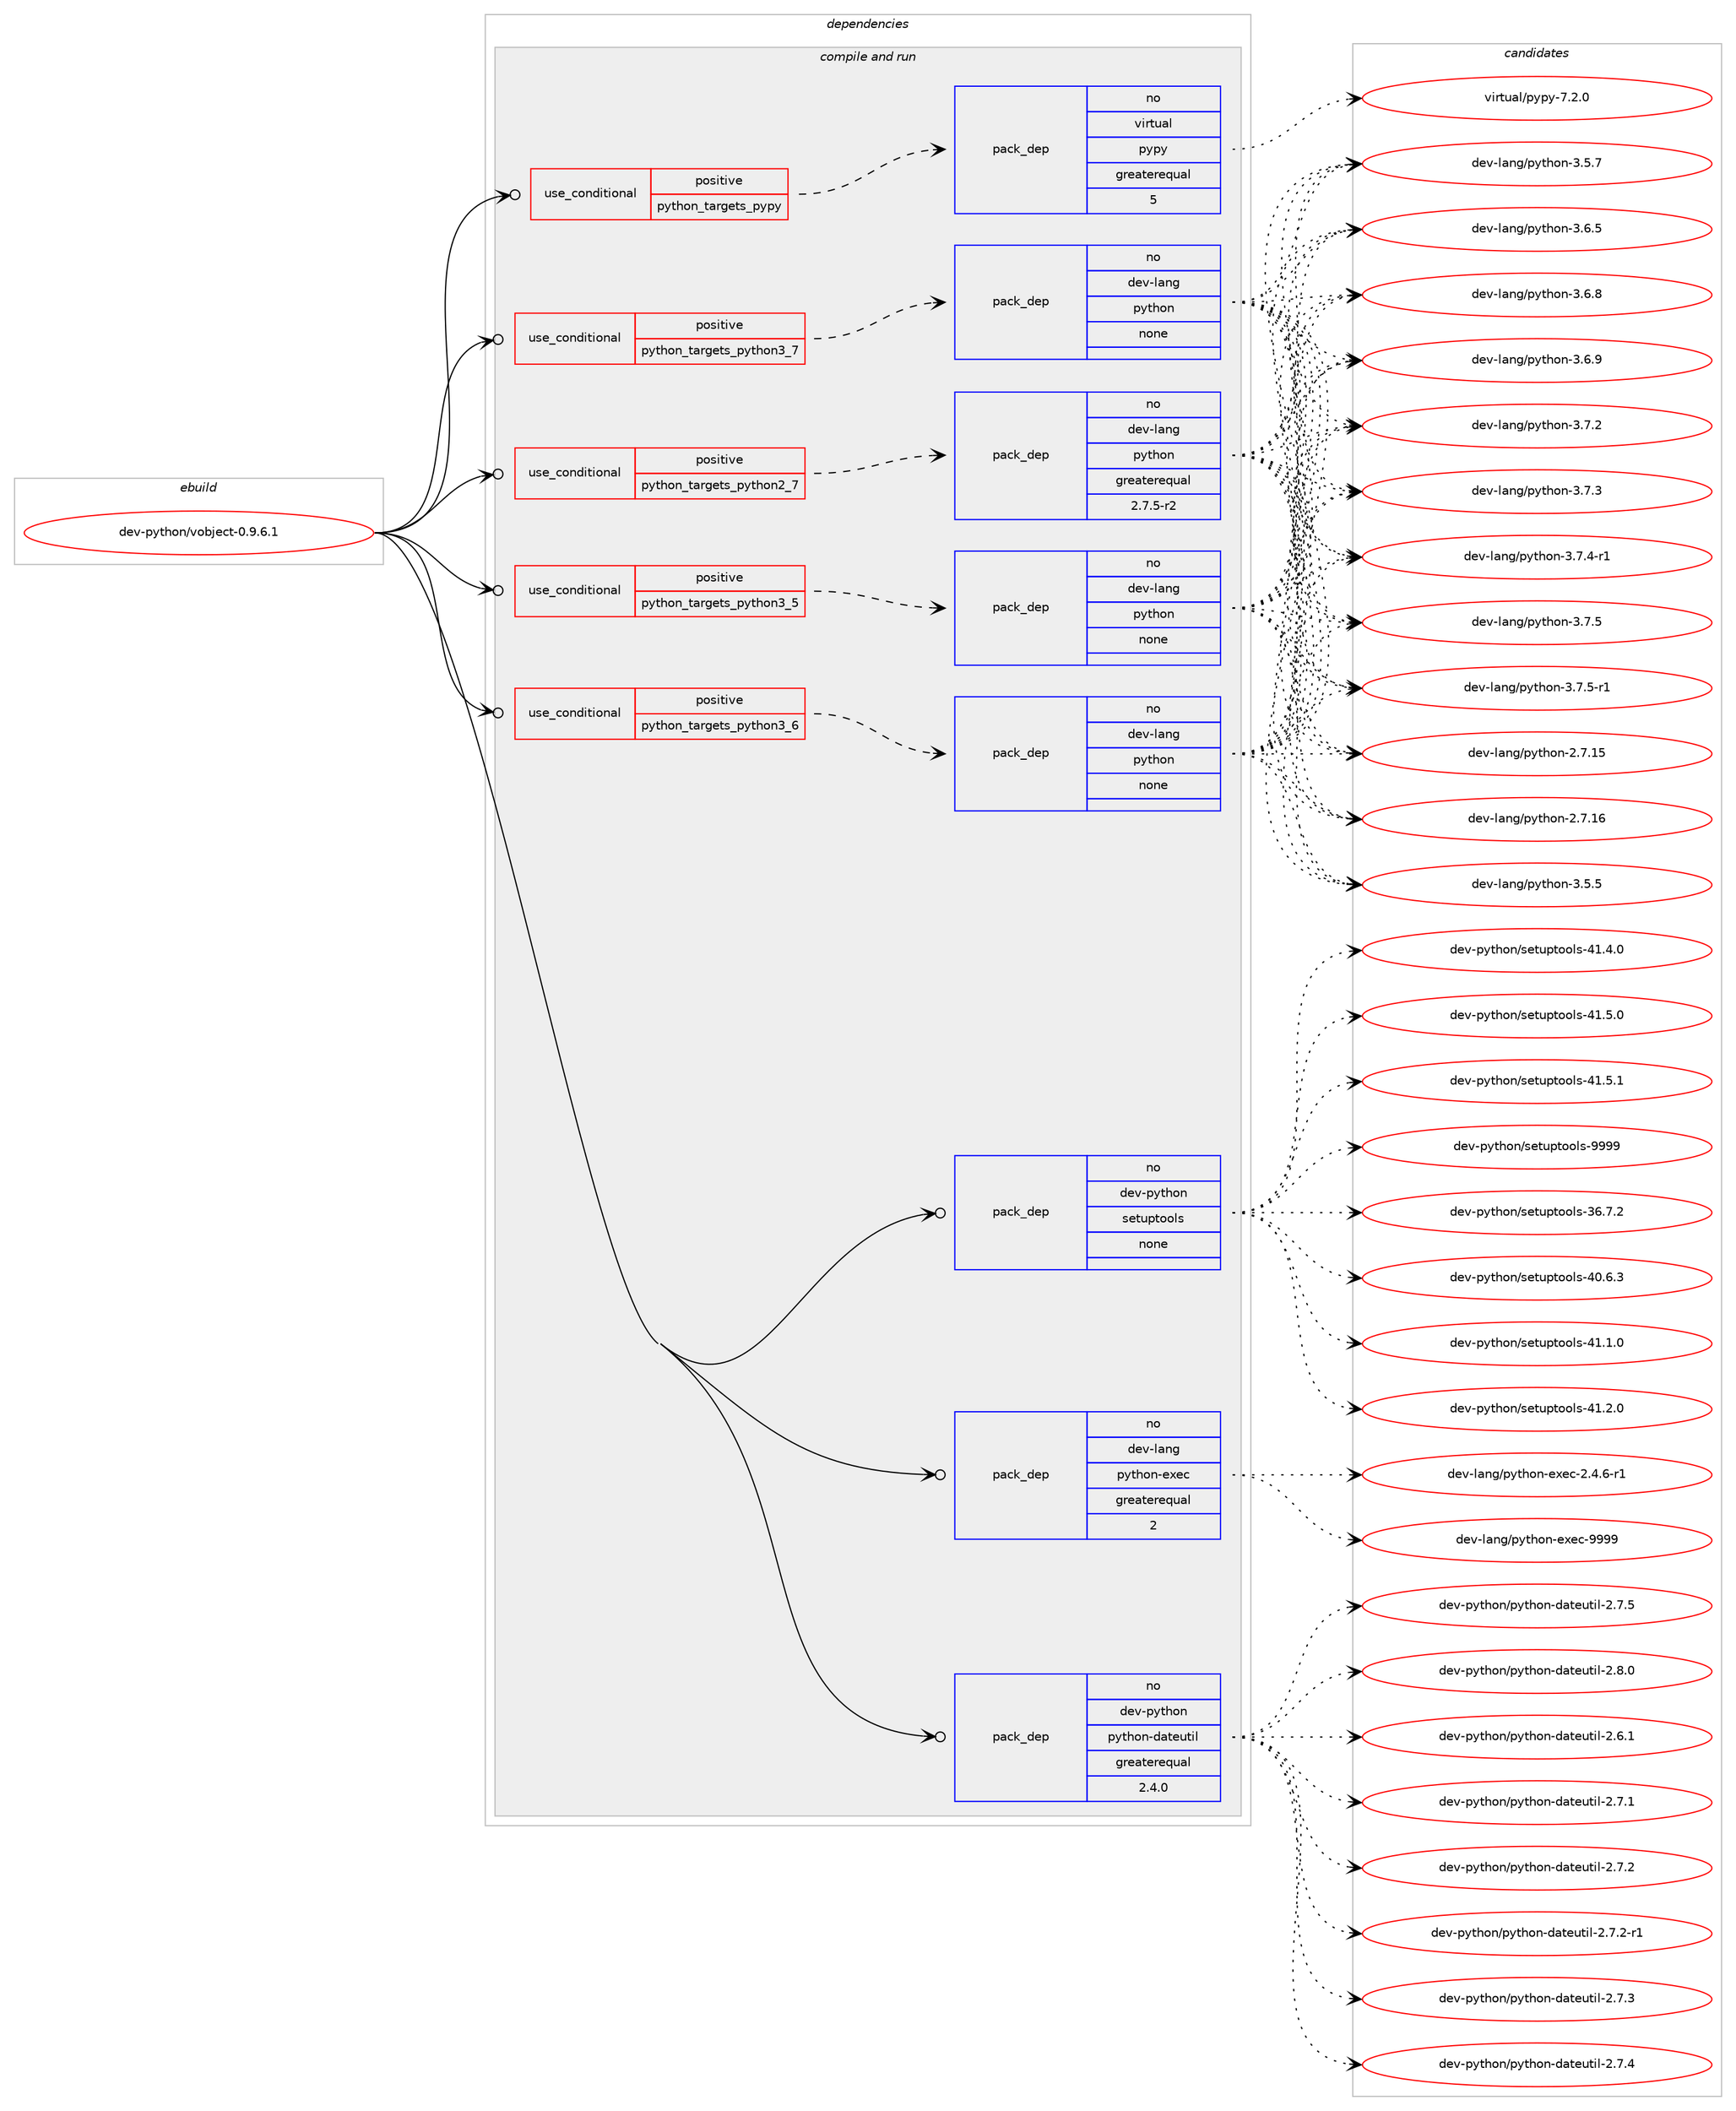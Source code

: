 digraph prolog {

# *************
# Graph options
# *************

newrank=true;
concentrate=true;
compound=true;
graph [rankdir=LR,fontname=Helvetica,fontsize=10,ranksep=1.5];#, ranksep=2.5, nodesep=0.2];
edge  [arrowhead=vee];
node  [fontname=Helvetica,fontsize=10];

# **********
# The ebuild
# **********

subgraph cluster_leftcol {
color=gray;
rank=same;
label=<<i>ebuild</i>>;
id [label="dev-python/vobject-0.9.6.1", color=red, width=4, href="../dev-python/vobject-0.9.6.1.svg"];
}

# ****************
# The dependencies
# ****************

subgraph cluster_midcol {
color=gray;
label=<<i>dependencies</i>>;
subgraph cluster_compile {
fillcolor="#eeeeee";
style=filled;
label=<<i>compile</i>>;
}
subgraph cluster_compileandrun {
fillcolor="#eeeeee";
style=filled;
label=<<i>compile and run</i>>;
subgraph cond151190 {
dependency643133 [label=<<TABLE BORDER="0" CELLBORDER="1" CELLSPACING="0" CELLPADDING="4"><TR><TD ROWSPAN="3" CELLPADDING="10">use_conditional</TD></TR><TR><TD>positive</TD></TR><TR><TD>python_targets_pypy</TD></TR></TABLE>>, shape=none, color=red];
subgraph pack480054 {
dependency643134 [label=<<TABLE BORDER="0" CELLBORDER="1" CELLSPACING="0" CELLPADDING="4" WIDTH="220"><TR><TD ROWSPAN="6" CELLPADDING="30">pack_dep</TD></TR><TR><TD WIDTH="110">no</TD></TR><TR><TD>virtual</TD></TR><TR><TD>pypy</TD></TR><TR><TD>greaterequal</TD></TR><TR><TD>5</TD></TR></TABLE>>, shape=none, color=blue];
}
dependency643133:e -> dependency643134:w [weight=20,style="dashed",arrowhead="vee"];
}
id:e -> dependency643133:w [weight=20,style="solid",arrowhead="odotvee"];
subgraph cond151191 {
dependency643135 [label=<<TABLE BORDER="0" CELLBORDER="1" CELLSPACING="0" CELLPADDING="4"><TR><TD ROWSPAN="3" CELLPADDING="10">use_conditional</TD></TR><TR><TD>positive</TD></TR><TR><TD>python_targets_python2_7</TD></TR></TABLE>>, shape=none, color=red];
subgraph pack480055 {
dependency643136 [label=<<TABLE BORDER="0" CELLBORDER="1" CELLSPACING="0" CELLPADDING="4" WIDTH="220"><TR><TD ROWSPAN="6" CELLPADDING="30">pack_dep</TD></TR><TR><TD WIDTH="110">no</TD></TR><TR><TD>dev-lang</TD></TR><TR><TD>python</TD></TR><TR><TD>greaterequal</TD></TR><TR><TD>2.7.5-r2</TD></TR></TABLE>>, shape=none, color=blue];
}
dependency643135:e -> dependency643136:w [weight=20,style="dashed",arrowhead="vee"];
}
id:e -> dependency643135:w [weight=20,style="solid",arrowhead="odotvee"];
subgraph cond151192 {
dependency643137 [label=<<TABLE BORDER="0" CELLBORDER="1" CELLSPACING="0" CELLPADDING="4"><TR><TD ROWSPAN="3" CELLPADDING="10">use_conditional</TD></TR><TR><TD>positive</TD></TR><TR><TD>python_targets_python3_5</TD></TR></TABLE>>, shape=none, color=red];
subgraph pack480056 {
dependency643138 [label=<<TABLE BORDER="0" CELLBORDER="1" CELLSPACING="0" CELLPADDING="4" WIDTH="220"><TR><TD ROWSPAN="6" CELLPADDING="30">pack_dep</TD></TR><TR><TD WIDTH="110">no</TD></TR><TR><TD>dev-lang</TD></TR><TR><TD>python</TD></TR><TR><TD>none</TD></TR><TR><TD></TD></TR></TABLE>>, shape=none, color=blue];
}
dependency643137:e -> dependency643138:w [weight=20,style="dashed",arrowhead="vee"];
}
id:e -> dependency643137:w [weight=20,style="solid",arrowhead="odotvee"];
subgraph cond151193 {
dependency643139 [label=<<TABLE BORDER="0" CELLBORDER="1" CELLSPACING="0" CELLPADDING="4"><TR><TD ROWSPAN="3" CELLPADDING="10">use_conditional</TD></TR><TR><TD>positive</TD></TR><TR><TD>python_targets_python3_6</TD></TR></TABLE>>, shape=none, color=red];
subgraph pack480057 {
dependency643140 [label=<<TABLE BORDER="0" CELLBORDER="1" CELLSPACING="0" CELLPADDING="4" WIDTH="220"><TR><TD ROWSPAN="6" CELLPADDING="30">pack_dep</TD></TR><TR><TD WIDTH="110">no</TD></TR><TR><TD>dev-lang</TD></TR><TR><TD>python</TD></TR><TR><TD>none</TD></TR><TR><TD></TD></TR></TABLE>>, shape=none, color=blue];
}
dependency643139:e -> dependency643140:w [weight=20,style="dashed",arrowhead="vee"];
}
id:e -> dependency643139:w [weight=20,style="solid",arrowhead="odotvee"];
subgraph cond151194 {
dependency643141 [label=<<TABLE BORDER="0" CELLBORDER="1" CELLSPACING="0" CELLPADDING="4"><TR><TD ROWSPAN="3" CELLPADDING="10">use_conditional</TD></TR><TR><TD>positive</TD></TR><TR><TD>python_targets_python3_7</TD></TR></TABLE>>, shape=none, color=red];
subgraph pack480058 {
dependency643142 [label=<<TABLE BORDER="0" CELLBORDER="1" CELLSPACING="0" CELLPADDING="4" WIDTH="220"><TR><TD ROWSPAN="6" CELLPADDING="30">pack_dep</TD></TR><TR><TD WIDTH="110">no</TD></TR><TR><TD>dev-lang</TD></TR><TR><TD>python</TD></TR><TR><TD>none</TD></TR><TR><TD></TD></TR></TABLE>>, shape=none, color=blue];
}
dependency643141:e -> dependency643142:w [weight=20,style="dashed",arrowhead="vee"];
}
id:e -> dependency643141:w [weight=20,style="solid",arrowhead="odotvee"];
subgraph pack480059 {
dependency643143 [label=<<TABLE BORDER="0" CELLBORDER="1" CELLSPACING="0" CELLPADDING="4" WIDTH="220"><TR><TD ROWSPAN="6" CELLPADDING="30">pack_dep</TD></TR><TR><TD WIDTH="110">no</TD></TR><TR><TD>dev-lang</TD></TR><TR><TD>python-exec</TD></TR><TR><TD>greaterequal</TD></TR><TR><TD>2</TD></TR></TABLE>>, shape=none, color=blue];
}
id:e -> dependency643143:w [weight=20,style="solid",arrowhead="odotvee"];
subgraph pack480060 {
dependency643144 [label=<<TABLE BORDER="0" CELLBORDER="1" CELLSPACING="0" CELLPADDING="4" WIDTH="220"><TR><TD ROWSPAN="6" CELLPADDING="30">pack_dep</TD></TR><TR><TD WIDTH="110">no</TD></TR><TR><TD>dev-python</TD></TR><TR><TD>python-dateutil</TD></TR><TR><TD>greaterequal</TD></TR><TR><TD>2.4.0</TD></TR></TABLE>>, shape=none, color=blue];
}
id:e -> dependency643144:w [weight=20,style="solid",arrowhead="odotvee"];
subgraph pack480061 {
dependency643145 [label=<<TABLE BORDER="0" CELLBORDER="1" CELLSPACING="0" CELLPADDING="4" WIDTH="220"><TR><TD ROWSPAN="6" CELLPADDING="30">pack_dep</TD></TR><TR><TD WIDTH="110">no</TD></TR><TR><TD>dev-python</TD></TR><TR><TD>setuptools</TD></TR><TR><TD>none</TD></TR><TR><TD></TD></TR></TABLE>>, shape=none, color=blue];
}
id:e -> dependency643145:w [weight=20,style="solid",arrowhead="odotvee"];
}
subgraph cluster_run {
fillcolor="#eeeeee";
style=filled;
label=<<i>run</i>>;
}
}

# **************
# The candidates
# **************

subgraph cluster_choices {
rank=same;
color=gray;
label=<<i>candidates</i>>;

subgraph choice480054 {
color=black;
nodesep=1;
choice1181051141161179710847112121112121455546504648 [label="virtual/pypy-7.2.0", color=red, width=4,href="../virtual/pypy-7.2.0.svg"];
dependency643134:e -> choice1181051141161179710847112121112121455546504648:w [style=dotted,weight="100"];
}
subgraph choice480055 {
color=black;
nodesep=1;
choice10010111845108971101034711212111610411111045504655464953 [label="dev-lang/python-2.7.15", color=red, width=4,href="../dev-lang/python-2.7.15.svg"];
choice10010111845108971101034711212111610411111045504655464954 [label="dev-lang/python-2.7.16", color=red, width=4,href="../dev-lang/python-2.7.16.svg"];
choice100101118451089711010347112121116104111110455146534653 [label="dev-lang/python-3.5.5", color=red, width=4,href="../dev-lang/python-3.5.5.svg"];
choice100101118451089711010347112121116104111110455146534655 [label="dev-lang/python-3.5.7", color=red, width=4,href="../dev-lang/python-3.5.7.svg"];
choice100101118451089711010347112121116104111110455146544653 [label="dev-lang/python-3.6.5", color=red, width=4,href="../dev-lang/python-3.6.5.svg"];
choice100101118451089711010347112121116104111110455146544656 [label="dev-lang/python-3.6.8", color=red, width=4,href="../dev-lang/python-3.6.8.svg"];
choice100101118451089711010347112121116104111110455146544657 [label="dev-lang/python-3.6.9", color=red, width=4,href="../dev-lang/python-3.6.9.svg"];
choice100101118451089711010347112121116104111110455146554650 [label="dev-lang/python-3.7.2", color=red, width=4,href="../dev-lang/python-3.7.2.svg"];
choice100101118451089711010347112121116104111110455146554651 [label="dev-lang/python-3.7.3", color=red, width=4,href="../dev-lang/python-3.7.3.svg"];
choice1001011184510897110103471121211161041111104551465546524511449 [label="dev-lang/python-3.7.4-r1", color=red, width=4,href="../dev-lang/python-3.7.4-r1.svg"];
choice100101118451089711010347112121116104111110455146554653 [label="dev-lang/python-3.7.5", color=red, width=4,href="../dev-lang/python-3.7.5.svg"];
choice1001011184510897110103471121211161041111104551465546534511449 [label="dev-lang/python-3.7.5-r1", color=red, width=4,href="../dev-lang/python-3.7.5-r1.svg"];
dependency643136:e -> choice10010111845108971101034711212111610411111045504655464953:w [style=dotted,weight="100"];
dependency643136:e -> choice10010111845108971101034711212111610411111045504655464954:w [style=dotted,weight="100"];
dependency643136:e -> choice100101118451089711010347112121116104111110455146534653:w [style=dotted,weight="100"];
dependency643136:e -> choice100101118451089711010347112121116104111110455146534655:w [style=dotted,weight="100"];
dependency643136:e -> choice100101118451089711010347112121116104111110455146544653:w [style=dotted,weight="100"];
dependency643136:e -> choice100101118451089711010347112121116104111110455146544656:w [style=dotted,weight="100"];
dependency643136:e -> choice100101118451089711010347112121116104111110455146544657:w [style=dotted,weight="100"];
dependency643136:e -> choice100101118451089711010347112121116104111110455146554650:w [style=dotted,weight="100"];
dependency643136:e -> choice100101118451089711010347112121116104111110455146554651:w [style=dotted,weight="100"];
dependency643136:e -> choice1001011184510897110103471121211161041111104551465546524511449:w [style=dotted,weight="100"];
dependency643136:e -> choice100101118451089711010347112121116104111110455146554653:w [style=dotted,weight="100"];
dependency643136:e -> choice1001011184510897110103471121211161041111104551465546534511449:w [style=dotted,weight="100"];
}
subgraph choice480056 {
color=black;
nodesep=1;
choice10010111845108971101034711212111610411111045504655464953 [label="dev-lang/python-2.7.15", color=red, width=4,href="../dev-lang/python-2.7.15.svg"];
choice10010111845108971101034711212111610411111045504655464954 [label="dev-lang/python-2.7.16", color=red, width=4,href="../dev-lang/python-2.7.16.svg"];
choice100101118451089711010347112121116104111110455146534653 [label="dev-lang/python-3.5.5", color=red, width=4,href="../dev-lang/python-3.5.5.svg"];
choice100101118451089711010347112121116104111110455146534655 [label="dev-lang/python-3.5.7", color=red, width=4,href="../dev-lang/python-3.5.7.svg"];
choice100101118451089711010347112121116104111110455146544653 [label="dev-lang/python-3.6.5", color=red, width=4,href="../dev-lang/python-3.6.5.svg"];
choice100101118451089711010347112121116104111110455146544656 [label="dev-lang/python-3.6.8", color=red, width=4,href="../dev-lang/python-3.6.8.svg"];
choice100101118451089711010347112121116104111110455146544657 [label="dev-lang/python-3.6.9", color=red, width=4,href="../dev-lang/python-3.6.9.svg"];
choice100101118451089711010347112121116104111110455146554650 [label="dev-lang/python-3.7.2", color=red, width=4,href="../dev-lang/python-3.7.2.svg"];
choice100101118451089711010347112121116104111110455146554651 [label="dev-lang/python-3.7.3", color=red, width=4,href="../dev-lang/python-3.7.3.svg"];
choice1001011184510897110103471121211161041111104551465546524511449 [label="dev-lang/python-3.7.4-r1", color=red, width=4,href="../dev-lang/python-3.7.4-r1.svg"];
choice100101118451089711010347112121116104111110455146554653 [label="dev-lang/python-3.7.5", color=red, width=4,href="../dev-lang/python-3.7.5.svg"];
choice1001011184510897110103471121211161041111104551465546534511449 [label="dev-lang/python-3.7.5-r1", color=red, width=4,href="../dev-lang/python-3.7.5-r1.svg"];
dependency643138:e -> choice10010111845108971101034711212111610411111045504655464953:w [style=dotted,weight="100"];
dependency643138:e -> choice10010111845108971101034711212111610411111045504655464954:w [style=dotted,weight="100"];
dependency643138:e -> choice100101118451089711010347112121116104111110455146534653:w [style=dotted,weight="100"];
dependency643138:e -> choice100101118451089711010347112121116104111110455146534655:w [style=dotted,weight="100"];
dependency643138:e -> choice100101118451089711010347112121116104111110455146544653:w [style=dotted,weight="100"];
dependency643138:e -> choice100101118451089711010347112121116104111110455146544656:w [style=dotted,weight="100"];
dependency643138:e -> choice100101118451089711010347112121116104111110455146544657:w [style=dotted,weight="100"];
dependency643138:e -> choice100101118451089711010347112121116104111110455146554650:w [style=dotted,weight="100"];
dependency643138:e -> choice100101118451089711010347112121116104111110455146554651:w [style=dotted,weight="100"];
dependency643138:e -> choice1001011184510897110103471121211161041111104551465546524511449:w [style=dotted,weight="100"];
dependency643138:e -> choice100101118451089711010347112121116104111110455146554653:w [style=dotted,weight="100"];
dependency643138:e -> choice1001011184510897110103471121211161041111104551465546534511449:w [style=dotted,weight="100"];
}
subgraph choice480057 {
color=black;
nodesep=1;
choice10010111845108971101034711212111610411111045504655464953 [label="dev-lang/python-2.7.15", color=red, width=4,href="../dev-lang/python-2.7.15.svg"];
choice10010111845108971101034711212111610411111045504655464954 [label="dev-lang/python-2.7.16", color=red, width=4,href="../dev-lang/python-2.7.16.svg"];
choice100101118451089711010347112121116104111110455146534653 [label="dev-lang/python-3.5.5", color=red, width=4,href="../dev-lang/python-3.5.5.svg"];
choice100101118451089711010347112121116104111110455146534655 [label="dev-lang/python-3.5.7", color=red, width=4,href="../dev-lang/python-3.5.7.svg"];
choice100101118451089711010347112121116104111110455146544653 [label="dev-lang/python-3.6.5", color=red, width=4,href="../dev-lang/python-3.6.5.svg"];
choice100101118451089711010347112121116104111110455146544656 [label="dev-lang/python-3.6.8", color=red, width=4,href="../dev-lang/python-3.6.8.svg"];
choice100101118451089711010347112121116104111110455146544657 [label="dev-lang/python-3.6.9", color=red, width=4,href="../dev-lang/python-3.6.9.svg"];
choice100101118451089711010347112121116104111110455146554650 [label="dev-lang/python-3.7.2", color=red, width=4,href="../dev-lang/python-3.7.2.svg"];
choice100101118451089711010347112121116104111110455146554651 [label="dev-lang/python-3.7.3", color=red, width=4,href="../dev-lang/python-3.7.3.svg"];
choice1001011184510897110103471121211161041111104551465546524511449 [label="dev-lang/python-3.7.4-r1", color=red, width=4,href="../dev-lang/python-3.7.4-r1.svg"];
choice100101118451089711010347112121116104111110455146554653 [label="dev-lang/python-3.7.5", color=red, width=4,href="../dev-lang/python-3.7.5.svg"];
choice1001011184510897110103471121211161041111104551465546534511449 [label="dev-lang/python-3.7.5-r1", color=red, width=4,href="../dev-lang/python-3.7.5-r1.svg"];
dependency643140:e -> choice10010111845108971101034711212111610411111045504655464953:w [style=dotted,weight="100"];
dependency643140:e -> choice10010111845108971101034711212111610411111045504655464954:w [style=dotted,weight="100"];
dependency643140:e -> choice100101118451089711010347112121116104111110455146534653:w [style=dotted,weight="100"];
dependency643140:e -> choice100101118451089711010347112121116104111110455146534655:w [style=dotted,weight="100"];
dependency643140:e -> choice100101118451089711010347112121116104111110455146544653:w [style=dotted,weight="100"];
dependency643140:e -> choice100101118451089711010347112121116104111110455146544656:w [style=dotted,weight="100"];
dependency643140:e -> choice100101118451089711010347112121116104111110455146544657:w [style=dotted,weight="100"];
dependency643140:e -> choice100101118451089711010347112121116104111110455146554650:w [style=dotted,weight="100"];
dependency643140:e -> choice100101118451089711010347112121116104111110455146554651:w [style=dotted,weight="100"];
dependency643140:e -> choice1001011184510897110103471121211161041111104551465546524511449:w [style=dotted,weight="100"];
dependency643140:e -> choice100101118451089711010347112121116104111110455146554653:w [style=dotted,weight="100"];
dependency643140:e -> choice1001011184510897110103471121211161041111104551465546534511449:w [style=dotted,weight="100"];
}
subgraph choice480058 {
color=black;
nodesep=1;
choice10010111845108971101034711212111610411111045504655464953 [label="dev-lang/python-2.7.15", color=red, width=4,href="../dev-lang/python-2.7.15.svg"];
choice10010111845108971101034711212111610411111045504655464954 [label="dev-lang/python-2.7.16", color=red, width=4,href="../dev-lang/python-2.7.16.svg"];
choice100101118451089711010347112121116104111110455146534653 [label="dev-lang/python-3.5.5", color=red, width=4,href="../dev-lang/python-3.5.5.svg"];
choice100101118451089711010347112121116104111110455146534655 [label="dev-lang/python-3.5.7", color=red, width=4,href="../dev-lang/python-3.5.7.svg"];
choice100101118451089711010347112121116104111110455146544653 [label="dev-lang/python-3.6.5", color=red, width=4,href="../dev-lang/python-3.6.5.svg"];
choice100101118451089711010347112121116104111110455146544656 [label="dev-lang/python-3.6.8", color=red, width=4,href="../dev-lang/python-3.6.8.svg"];
choice100101118451089711010347112121116104111110455146544657 [label="dev-lang/python-3.6.9", color=red, width=4,href="../dev-lang/python-3.6.9.svg"];
choice100101118451089711010347112121116104111110455146554650 [label="dev-lang/python-3.7.2", color=red, width=4,href="../dev-lang/python-3.7.2.svg"];
choice100101118451089711010347112121116104111110455146554651 [label="dev-lang/python-3.7.3", color=red, width=4,href="../dev-lang/python-3.7.3.svg"];
choice1001011184510897110103471121211161041111104551465546524511449 [label="dev-lang/python-3.7.4-r1", color=red, width=4,href="../dev-lang/python-3.7.4-r1.svg"];
choice100101118451089711010347112121116104111110455146554653 [label="dev-lang/python-3.7.5", color=red, width=4,href="../dev-lang/python-3.7.5.svg"];
choice1001011184510897110103471121211161041111104551465546534511449 [label="dev-lang/python-3.7.5-r1", color=red, width=4,href="../dev-lang/python-3.7.5-r1.svg"];
dependency643142:e -> choice10010111845108971101034711212111610411111045504655464953:w [style=dotted,weight="100"];
dependency643142:e -> choice10010111845108971101034711212111610411111045504655464954:w [style=dotted,weight="100"];
dependency643142:e -> choice100101118451089711010347112121116104111110455146534653:w [style=dotted,weight="100"];
dependency643142:e -> choice100101118451089711010347112121116104111110455146534655:w [style=dotted,weight="100"];
dependency643142:e -> choice100101118451089711010347112121116104111110455146544653:w [style=dotted,weight="100"];
dependency643142:e -> choice100101118451089711010347112121116104111110455146544656:w [style=dotted,weight="100"];
dependency643142:e -> choice100101118451089711010347112121116104111110455146544657:w [style=dotted,weight="100"];
dependency643142:e -> choice100101118451089711010347112121116104111110455146554650:w [style=dotted,weight="100"];
dependency643142:e -> choice100101118451089711010347112121116104111110455146554651:w [style=dotted,weight="100"];
dependency643142:e -> choice1001011184510897110103471121211161041111104551465546524511449:w [style=dotted,weight="100"];
dependency643142:e -> choice100101118451089711010347112121116104111110455146554653:w [style=dotted,weight="100"];
dependency643142:e -> choice1001011184510897110103471121211161041111104551465546534511449:w [style=dotted,weight="100"];
}
subgraph choice480059 {
color=black;
nodesep=1;
choice10010111845108971101034711212111610411111045101120101994550465246544511449 [label="dev-lang/python-exec-2.4.6-r1", color=red, width=4,href="../dev-lang/python-exec-2.4.6-r1.svg"];
choice10010111845108971101034711212111610411111045101120101994557575757 [label="dev-lang/python-exec-9999", color=red, width=4,href="../dev-lang/python-exec-9999.svg"];
dependency643143:e -> choice10010111845108971101034711212111610411111045101120101994550465246544511449:w [style=dotted,weight="100"];
dependency643143:e -> choice10010111845108971101034711212111610411111045101120101994557575757:w [style=dotted,weight="100"];
}
subgraph choice480060 {
color=black;
nodesep=1;
choice10010111845112121116104111110471121211161041111104510097116101117116105108455046544649 [label="dev-python/python-dateutil-2.6.1", color=red, width=4,href="../dev-python/python-dateutil-2.6.1.svg"];
choice10010111845112121116104111110471121211161041111104510097116101117116105108455046554649 [label="dev-python/python-dateutil-2.7.1", color=red, width=4,href="../dev-python/python-dateutil-2.7.1.svg"];
choice10010111845112121116104111110471121211161041111104510097116101117116105108455046554650 [label="dev-python/python-dateutil-2.7.2", color=red, width=4,href="../dev-python/python-dateutil-2.7.2.svg"];
choice100101118451121211161041111104711212111610411111045100971161011171161051084550465546504511449 [label="dev-python/python-dateutil-2.7.2-r1", color=red, width=4,href="../dev-python/python-dateutil-2.7.2-r1.svg"];
choice10010111845112121116104111110471121211161041111104510097116101117116105108455046554651 [label="dev-python/python-dateutil-2.7.3", color=red, width=4,href="../dev-python/python-dateutil-2.7.3.svg"];
choice10010111845112121116104111110471121211161041111104510097116101117116105108455046554652 [label="dev-python/python-dateutil-2.7.4", color=red, width=4,href="../dev-python/python-dateutil-2.7.4.svg"];
choice10010111845112121116104111110471121211161041111104510097116101117116105108455046554653 [label="dev-python/python-dateutil-2.7.5", color=red, width=4,href="../dev-python/python-dateutil-2.7.5.svg"];
choice10010111845112121116104111110471121211161041111104510097116101117116105108455046564648 [label="dev-python/python-dateutil-2.8.0", color=red, width=4,href="../dev-python/python-dateutil-2.8.0.svg"];
dependency643144:e -> choice10010111845112121116104111110471121211161041111104510097116101117116105108455046544649:w [style=dotted,weight="100"];
dependency643144:e -> choice10010111845112121116104111110471121211161041111104510097116101117116105108455046554649:w [style=dotted,weight="100"];
dependency643144:e -> choice10010111845112121116104111110471121211161041111104510097116101117116105108455046554650:w [style=dotted,weight="100"];
dependency643144:e -> choice100101118451121211161041111104711212111610411111045100971161011171161051084550465546504511449:w [style=dotted,weight="100"];
dependency643144:e -> choice10010111845112121116104111110471121211161041111104510097116101117116105108455046554651:w [style=dotted,weight="100"];
dependency643144:e -> choice10010111845112121116104111110471121211161041111104510097116101117116105108455046554652:w [style=dotted,weight="100"];
dependency643144:e -> choice10010111845112121116104111110471121211161041111104510097116101117116105108455046554653:w [style=dotted,weight="100"];
dependency643144:e -> choice10010111845112121116104111110471121211161041111104510097116101117116105108455046564648:w [style=dotted,weight="100"];
}
subgraph choice480061 {
color=black;
nodesep=1;
choice100101118451121211161041111104711510111611711211611111110811545515446554650 [label="dev-python/setuptools-36.7.2", color=red, width=4,href="../dev-python/setuptools-36.7.2.svg"];
choice100101118451121211161041111104711510111611711211611111110811545524846544651 [label="dev-python/setuptools-40.6.3", color=red, width=4,href="../dev-python/setuptools-40.6.3.svg"];
choice100101118451121211161041111104711510111611711211611111110811545524946494648 [label="dev-python/setuptools-41.1.0", color=red, width=4,href="../dev-python/setuptools-41.1.0.svg"];
choice100101118451121211161041111104711510111611711211611111110811545524946504648 [label="dev-python/setuptools-41.2.0", color=red, width=4,href="../dev-python/setuptools-41.2.0.svg"];
choice100101118451121211161041111104711510111611711211611111110811545524946524648 [label="dev-python/setuptools-41.4.0", color=red, width=4,href="../dev-python/setuptools-41.4.0.svg"];
choice100101118451121211161041111104711510111611711211611111110811545524946534648 [label="dev-python/setuptools-41.5.0", color=red, width=4,href="../dev-python/setuptools-41.5.0.svg"];
choice100101118451121211161041111104711510111611711211611111110811545524946534649 [label="dev-python/setuptools-41.5.1", color=red, width=4,href="../dev-python/setuptools-41.5.1.svg"];
choice10010111845112121116104111110471151011161171121161111111081154557575757 [label="dev-python/setuptools-9999", color=red, width=4,href="../dev-python/setuptools-9999.svg"];
dependency643145:e -> choice100101118451121211161041111104711510111611711211611111110811545515446554650:w [style=dotted,weight="100"];
dependency643145:e -> choice100101118451121211161041111104711510111611711211611111110811545524846544651:w [style=dotted,weight="100"];
dependency643145:e -> choice100101118451121211161041111104711510111611711211611111110811545524946494648:w [style=dotted,weight="100"];
dependency643145:e -> choice100101118451121211161041111104711510111611711211611111110811545524946504648:w [style=dotted,weight="100"];
dependency643145:e -> choice100101118451121211161041111104711510111611711211611111110811545524946524648:w [style=dotted,weight="100"];
dependency643145:e -> choice100101118451121211161041111104711510111611711211611111110811545524946534648:w [style=dotted,weight="100"];
dependency643145:e -> choice100101118451121211161041111104711510111611711211611111110811545524946534649:w [style=dotted,weight="100"];
dependency643145:e -> choice10010111845112121116104111110471151011161171121161111111081154557575757:w [style=dotted,weight="100"];
}
}

}

